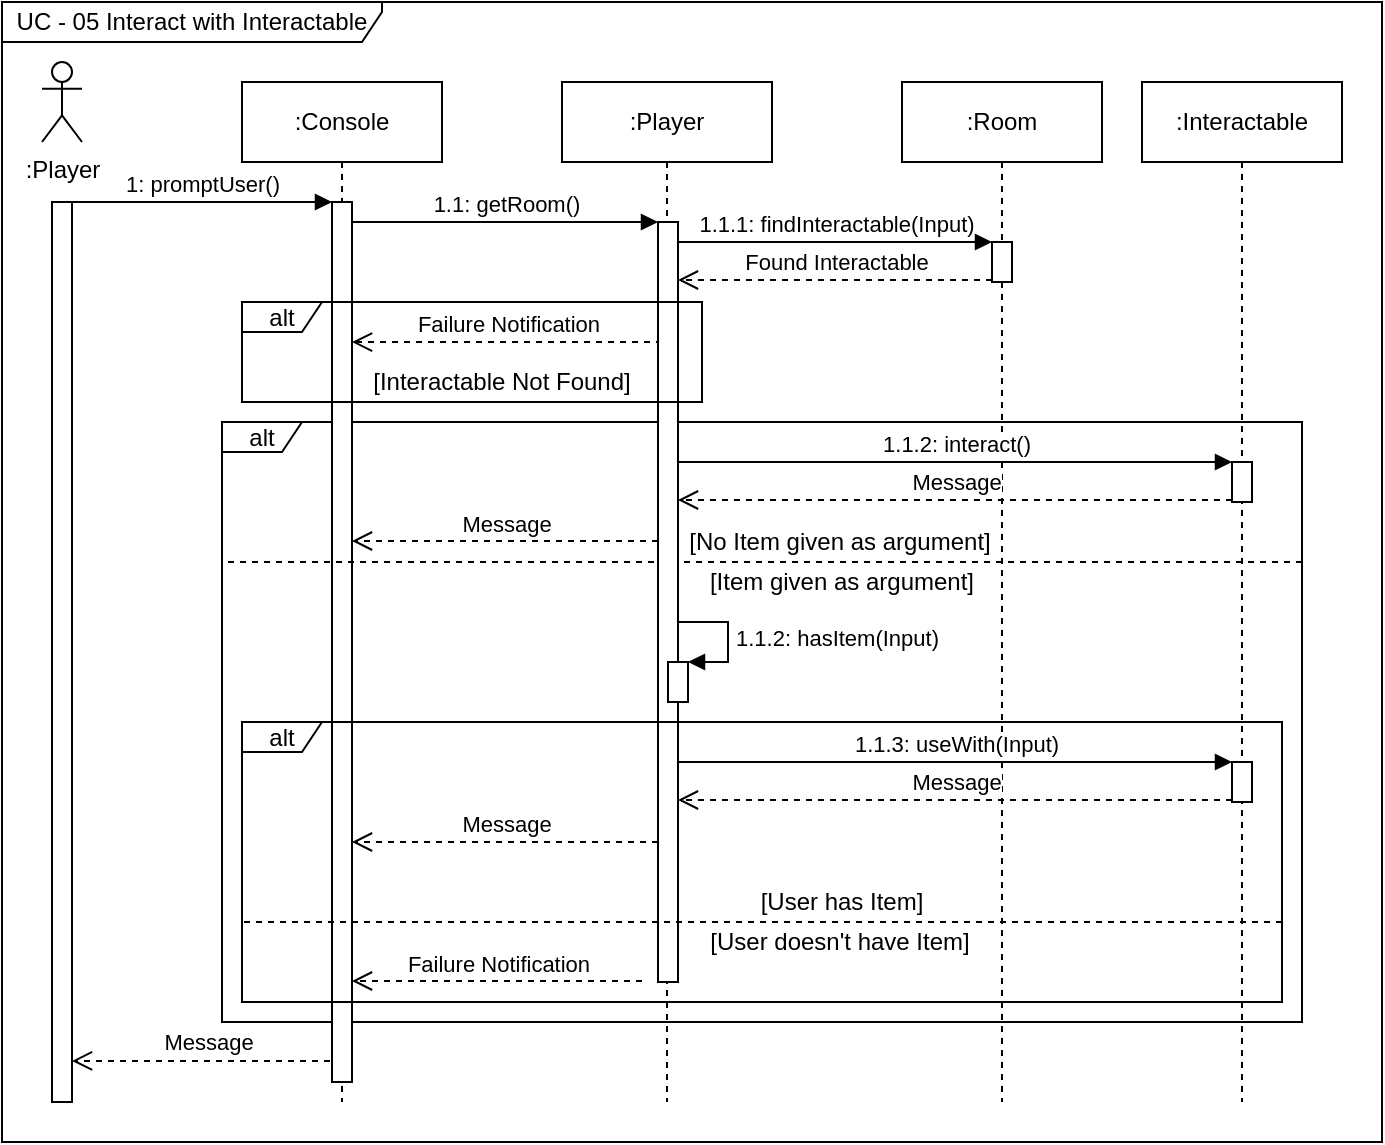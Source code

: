 <mxfile version="12.1.0" type="device" pages="1"><diagram id="590D6RzPw6e8DOYKy_xP" name="Page-1"><mxGraphModel dx="1315" dy="675" grid="1" gridSize="10" guides="1" tooltips="1" connect="1" arrows="1" fold="1" page="1" pageScale="1" pageWidth="850" pageHeight="1100" math="0" shadow="0"><root><mxCell id="0"/><mxCell id="1" parent="0"/><mxCell id="ycGGG5P6mEqOdScKiNlY-26" value="alt" style="shape=umlFrame;whiteSpace=wrap;html=1;width=40;height=15;" vertex="1" parent="1"><mxGeometry x="150" y="250" width="540" height="300" as="geometry"/></mxCell><mxCell id="ycGGG5P6mEqOdScKiNlY-21" value="Failure Notification" style="html=1;verticalAlign=bottom;endArrow=open;dashed=1;endSize=8;exitX=0.2;exitY=0.158;exitDx=0;exitDy=0;exitPerimeter=0;" edge="1" parent="1" source="ycGGG5P6mEqOdScKiNlY-12" target="ycGGG5P6mEqOdScKiNlY-8"><mxGeometry relative="1" as="geometry"><mxPoint x="360" y="210" as="sourcePoint"/><mxPoint x="260" y="255" as="targetPoint"/></mxGeometry></mxCell><mxCell id="ycGGG5P6mEqOdScKiNlY-45" value="Message" style="html=1;verticalAlign=bottom;endArrow=open;dashed=1;endSize=8;exitX=0.5;exitY=0.976;exitDx=0;exitDy=0;exitPerimeter=0;" edge="1" parent="1" source="ycGGG5P6mEqOdScKiNlY-8" target="ycGGG5P6mEqOdScKiNlY-6"><mxGeometry relative="1" as="geometry"><mxPoint x="210" y="590" as="sourcePoint"/><mxPoint x="130" y="590" as="targetPoint"/></mxGeometry></mxCell><mxCell id="ycGGG5P6mEqOdScKiNlY-1" value="UC - 05 Interact with Interactable" style="shape=umlFrame;whiteSpace=wrap;html=1;width=190;height=20;" vertex="1" parent="1"><mxGeometry x="40" y="40" width="690" height="570" as="geometry"/></mxCell><mxCell id="ycGGG5P6mEqOdScKiNlY-2" value=":Player" style="shape=umlActor;verticalLabelPosition=bottom;labelBackgroundColor=#ffffff;verticalAlign=top;html=1;outlineConnect=0;" vertex="1" parent="1"><mxGeometry x="60" y="70" width="20" height="40" as="geometry"/></mxCell><mxCell id="ycGGG5P6mEqOdScKiNlY-6" value="" style="html=1;points=[];perimeter=orthogonalPerimeter;" vertex="1" parent="1"><mxGeometry x="65" y="140" width="10" height="450" as="geometry"/></mxCell><mxCell id="ycGGG5P6mEqOdScKiNlY-7" value=":Console" style="shape=umlLifeline;perimeter=lifelinePerimeter;whiteSpace=wrap;html=1;container=1;collapsible=0;recursiveResize=0;outlineConnect=0;" vertex="1" parent="1"><mxGeometry x="160" y="80" width="100" height="510" as="geometry"/></mxCell><mxCell id="ycGGG5P6mEqOdScKiNlY-8" value="" style="html=1;points=[];perimeter=orthogonalPerimeter;" vertex="1" parent="ycGGG5P6mEqOdScKiNlY-7"><mxGeometry x="45" y="60" width="10" height="440" as="geometry"/></mxCell><mxCell id="ycGGG5P6mEqOdScKiNlY-9" value="1: promptUser()" style="html=1;verticalAlign=bottom;endArrow=block;entryX=0;entryY=0;" edge="1" target="ycGGG5P6mEqOdScKiNlY-8" parent="1" source="ycGGG5P6mEqOdScKiNlY-6"><mxGeometry relative="1" as="geometry"><mxPoint x="135" y="140" as="sourcePoint"/></mxGeometry></mxCell><mxCell id="ycGGG5P6mEqOdScKiNlY-11" value=":Player" style="shape=umlLifeline;perimeter=lifelinePerimeter;whiteSpace=wrap;html=1;container=1;collapsible=0;recursiveResize=0;outlineConnect=0;" vertex="1" parent="1"><mxGeometry x="320" y="80" width="105" height="510" as="geometry"/></mxCell><mxCell id="ycGGG5P6mEqOdScKiNlY-31" value="" style="endArrow=none;dashed=1;html=1;" edge="1" parent="ycGGG5P6mEqOdScKiNlY-11"><mxGeometry width="50" height="50" relative="1" as="geometry"><mxPoint x="370" y="240" as="sourcePoint"/><mxPoint x="-170" y="240" as="targetPoint"/></mxGeometry></mxCell><mxCell id="ycGGG5P6mEqOdScKiNlY-34" value="1.1.2: hasItem(Input)" style="edgeStyle=orthogonalEdgeStyle;html=1;align=left;spacingLeft=2;endArrow=block;rounded=0;entryX=1;entryY=0;" edge="1" target="ycGGG5P6mEqOdScKiNlY-33" parent="ycGGG5P6mEqOdScKiNlY-11"><mxGeometry relative="1" as="geometry"><mxPoint x="58" y="270" as="sourcePoint"/><Array as="points"><mxPoint x="83" y="270"/></Array></mxGeometry></mxCell><mxCell id="ycGGG5P6mEqOdScKiNlY-12" value="" style="html=1;points=[];perimeter=orthogonalPerimeter;" vertex="1" parent="ycGGG5P6mEqOdScKiNlY-11"><mxGeometry x="48" y="70" width="10" height="380" as="geometry"/></mxCell><mxCell id="ycGGG5P6mEqOdScKiNlY-33" value="" style="html=1;points=[];perimeter=orthogonalPerimeter;" vertex="1" parent="ycGGG5P6mEqOdScKiNlY-11"><mxGeometry x="53" y="290" width="10" height="20" as="geometry"/></mxCell><mxCell id="ycGGG5P6mEqOdScKiNlY-13" value="1.1: getRoom()" style="html=1;verticalAlign=bottom;endArrow=block;entryX=0;entryY=0;" edge="1" target="ycGGG5P6mEqOdScKiNlY-12" parent="1" source="ycGGG5P6mEqOdScKiNlY-8"><mxGeometry relative="1" as="geometry"><mxPoint x="280" y="150" as="sourcePoint"/></mxGeometry></mxCell><mxCell id="ycGGG5P6mEqOdScKiNlY-15" value=":Room" style="shape=umlLifeline;perimeter=lifelinePerimeter;whiteSpace=wrap;html=1;container=1;collapsible=0;recursiveResize=0;outlineConnect=0;" vertex="1" parent="1"><mxGeometry x="490" y="80" width="100" height="510" as="geometry"/></mxCell><mxCell id="ycGGG5P6mEqOdScKiNlY-16" value="" style="html=1;points=[];perimeter=orthogonalPerimeter;" vertex="1" parent="ycGGG5P6mEqOdScKiNlY-15"><mxGeometry x="45" y="80" width="10" height="20" as="geometry"/></mxCell><mxCell id="ycGGG5P6mEqOdScKiNlY-17" value="1.1.1: findInteractable(Input)" style="html=1;verticalAlign=bottom;endArrow=block;entryX=0;entryY=0;" edge="1" target="ycGGG5P6mEqOdScKiNlY-16" parent="1" source="ycGGG5P6mEqOdScKiNlY-12"><mxGeometry relative="1" as="geometry"><mxPoint x="450" y="160" as="sourcePoint"/></mxGeometry></mxCell><mxCell id="ycGGG5P6mEqOdScKiNlY-18" value="Found Interactable" style="html=1;verticalAlign=bottom;endArrow=open;dashed=1;endSize=8;exitX=0;exitY=0.95;" edge="1" source="ycGGG5P6mEqOdScKiNlY-16" parent="1" target="ycGGG5P6mEqOdScKiNlY-12"><mxGeometry relative="1" as="geometry"><mxPoint x="450" y="236" as="targetPoint"/></mxGeometry></mxCell><mxCell id="ycGGG5P6mEqOdScKiNlY-19" value="alt" style="shape=umlFrame;whiteSpace=wrap;html=1;width=40;height=15;" vertex="1" parent="1"><mxGeometry x="160" y="190" width="230" height="50" as="geometry"/></mxCell><mxCell id="ycGGG5P6mEqOdScKiNlY-20" value=":Interactable" style="shape=umlLifeline;perimeter=lifelinePerimeter;whiteSpace=wrap;html=1;container=1;collapsible=0;recursiveResize=0;outlineConnect=0;" vertex="1" parent="1"><mxGeometry x="610" y="80" width="100" height="510" as="geometry"/></mxCell><mxCell id="ycGGG5P6mEqOdScKiNlY-22" value="[Interactable Not Found]" style="text;html=1;strokeColor=none;fillColor=none;align=center;verticalAlign=middle;whiteSpace=wrap;rounded=0;" vertex="1" parent="1"><mxGeometry x="220" y="220" width="140" height="20" as="geometry"/></mxCell><mxCell id="ycGGG5P6mEqOdScKiNlY-27" value="" style="html=1;points=[];perimeter=orthogonalPerimeter;" vertex="1" parent="1"><mxGeometry x="655" y="270" width="10" height="20" as="geometry"/></mxCell><mxCell id="ycGGG5P6mEqOdScKiNlY-28" value="1.1.2: interact()" style="html=1;verticalAlign=bottom;endArrow=block;entryX=0;entryY=0;" edge="1" target="ycGGG5P6mEqOdScKiNlY-27" parent="1" source="ycGGG5P6mEqOdScKiNlY-12"><mxGeometry relative="1" as="geometry"><mxPoint x="590" y="270" as="sourcePoint"/></mxGeometry></mxCell><mxCell id="ycGGG5P6mEqOdScKiNlY-29" value="Message" style="html=1;verticalAlign=bottom;endArrow=open;dashed=1;endSize=8;exitX=0;exitY=0.95;" edge="1" source="ycGGG5P6mEqOdScKiNlY-27" parent="1" target="ycGGG5P6mEqOdScKiNlY-12"><mxGeometry relative="1" as="geometry"><mxPoint x="590" y="346" as="targetPoint"/></mxGeometry></mxCell><mxCell id="ycGGG5P6mEqOdScKiNlY-30" value="[No Item given as argument]" style="text;html=1;strokeColor=none;fillColor=none;align=center;verticalAlign=middle;whiteSpace=wrap;rounded=0;" vertex="1" parent="1"><mxGeometry x="378" y="300" width="162" height="20" as="geometry"/></mxCell><mxCell id="ycGGG5P6mEqOdScKiNlY-32" value="[Item given as argument]" style="text;html=1;strokeColor=none;fillColor=none;align=center;verticalAlign=middle;whiteSpace=wrap;rounded=0;" vertex="1" parent="1"><mxGeometry x="380" y="320" width="160" height="20" as="geometry"/></mxCell><mxCell id="ycGGG5P6mEqOdScKiNlY-36" value="alt" style="shape=umlFrame;whiteSpace=wrap;html=1;width=40;height=15;" vertex="1" parent="1"><mxGeometry x="160" y="400" width="520" height="140" as="geometry"/></mxCell><mxCell id="ycGGG5P6mEqOdScKiNlY-37" value="" style="html=1;points=[];perimeter=orthogonalPerimeter;" vertex="1" parent="1"><mxGeometry x="655" y="420" width="10" height="20" as="geometry"/></mxCell><mxCell id="ycGGG5P6mEqOdScKiNlY-38" value="1.1.3: useWith(Input)" style="html=1;verticalAlign=bottom;endArrow=block;entryX=0;entryY=0;" edge="1" target="ycGGG5P6mEqOdScKiNlY-37" parent="1" source="ycGGG5P6mEqOdScKiNlY-12"><mxGeometry relative="1" as="geometry"><mxPoint x="585" y="420" as="sourcePoint"/></mxGeometry></mxCell><mxCell id="ycGGG5P6mEqOdScKiNlY-39" value="Message" style="html=1;verticalAlign=bottom;endArrow=open;dashed=1;endSize=8;exitX=0;exitY=0.95;" edge="1" source="ycGGG5P6mEqOdScKiNlY-37" parent="1" target="ycGGG5P6mEqOdScKiNlY-12"><mxGeometry relative="1" as="geometry"><mxPoint x="585" y="496" as="targetPoint"/></mxGeometry></mxCell><mxCell id="ycGGG5P6mEqOdScKiNlY-40" value="" style="endArrow=none;dashed=1;html=1;" edge="1" parent="1"><mxGeometry width="50" height="50" relative="1" as="geometry"><mxPoint x="680" y="500" as="sourcePoint"/><mxPoint x="160" y="500" as="targetPoint"/></mxGeometry></mxCell><mxCell id="ycGGG5P6mEqOdScKiNlY-42" value="Failure Notification" style="html=1;verticalAlign=bottom;endArrow=open;dashed=1;endSize=8;" edge="1" parent="1" target="ycGGG5P6mEqOdScKiNlY-8"><mxGeometry relative="1" as="geometry"><mxPoint x="360" y="529.5" as="sourcePoint"/><mxPoint x="220" y="529.5" as="targetPoint"/></mxGeometry></mxCell><mxCell id="ycGGG5P6mEqOdScKiNlY-43" value="Message" style="html=1;verticalAlign=bottom;endArrow=open;dashed=1;endSize=8;" edge="1" parent="1" target="ycGGG5P6mEqOdScKiNlY-8"><mxGeometry relative="1" as="geometry"><mxPoint x="368" y="460" as="sourcePoint"/><mxPoint x="228" y="460" as="targetPoint"/></mxGeometry></mxCell><mxCell id="ycGGG5P6mEqOdScKiNlY-44" value="Message" style="html=1;verticalAlign=bottom;endArrow=open;dashed=1;endSize=8;" edge="1" parent="1" target="ycGGG5P6mEqOdScKiNlY-8"><mxGeometry relative="1" as="geometry"><mxPoint x="368" y="309.5" as="sourcePoint"/><mxPoint x="238" y="310" as="targetPoint"/></mxGeometry></mxCell><mxCell id="ycGGG5P6mEqOdScKiNlY-47" value="[User has Item]" style="text;html=1;strokeColor=none;fillColor=none;align=center;verticalAlign=middle;whiteSpace=wrap;rounded=0;" vertex="1" parent="1"><mxGeometry x="380" y="480" width="160" height="20" as="geometry"/></mxCell><mxCell id="ycGGG5P6mEqOdScKiNlY-48" value="[User doesn't have Item]" style="text;html=1;strokeColor=none;fillColor=none;align=center;verticalAlign=middle;whiteSpace=wrap;rounded=0;" vertex="1" parent="1"><mxGeometry x="378" y="500" width="162" height="20" as="geometry"/></mxCell></root></mxGraphModel></diagram></mxfile>